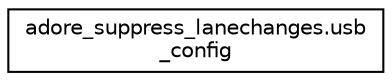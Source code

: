 digraph "Graphical Class Hierarchy"
{
 // LATEX_PDF_SIZE
  edge [fontname="Helvetica",fontsize="10",labelfontname="Helvetica",labelfontsize="10"];
  node [fontname="Helvetica",fontsize="10",shape=record];
  rankdir="LR";
  Node0 [label="adore_suppress_lanechanges.usb\l_config",height=0.2,width=0.4,color="black", fillcolor="white", style="filled",URL="$classadore__suppress__lanechanges_1_1usb__config.html",tooltip=" "];
}
